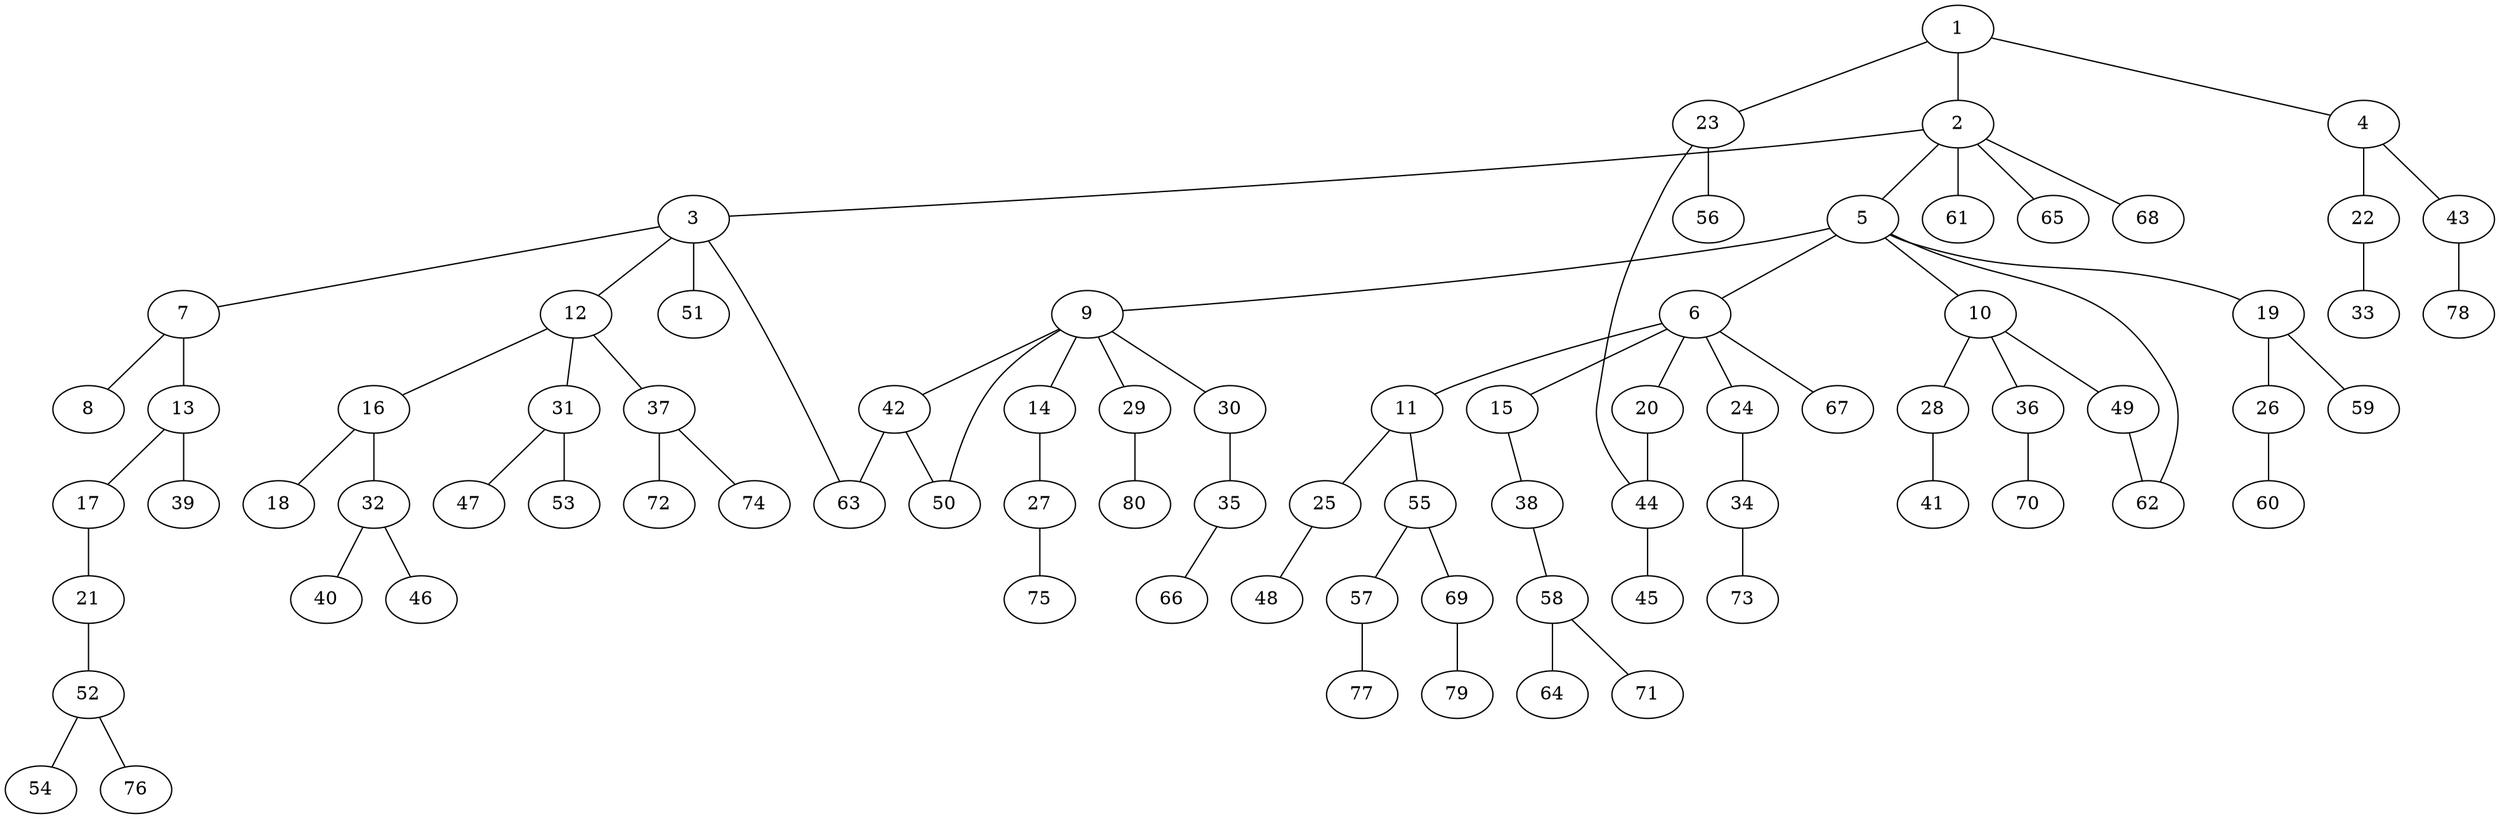 graph graphname {1--2
1--4
1--23
2--3
2--5
2--61
2--65
2--68
3--7
3--12
3--51
3--63
4--22
4--43
5--6
5--9
5--10
5--19
5--62
6--11
6--15
6--20
6--24
6--67
7--8
7--13
9--14
9--29
9--30
9--42
9--50
10--28
10--36
10--49
11--25
11--55
12--16
12--31
12--37
13--17
13--39
14--27
15--38
16--18
16--32
17--21
19--26
19--59
20--44
21--52
22--33
23--44
23--56
24--34
25--48
26--60
27--75
28--41
29--80
30--35
31--47
31--53
32--40
32--46
34--73
35--66
36--70
37--72
37--74
38--58
42--50
42--63
43--78
44--45
49--62
52--54
52--76
55--57
55--69
57--77
58--64
58--71
69--79
}